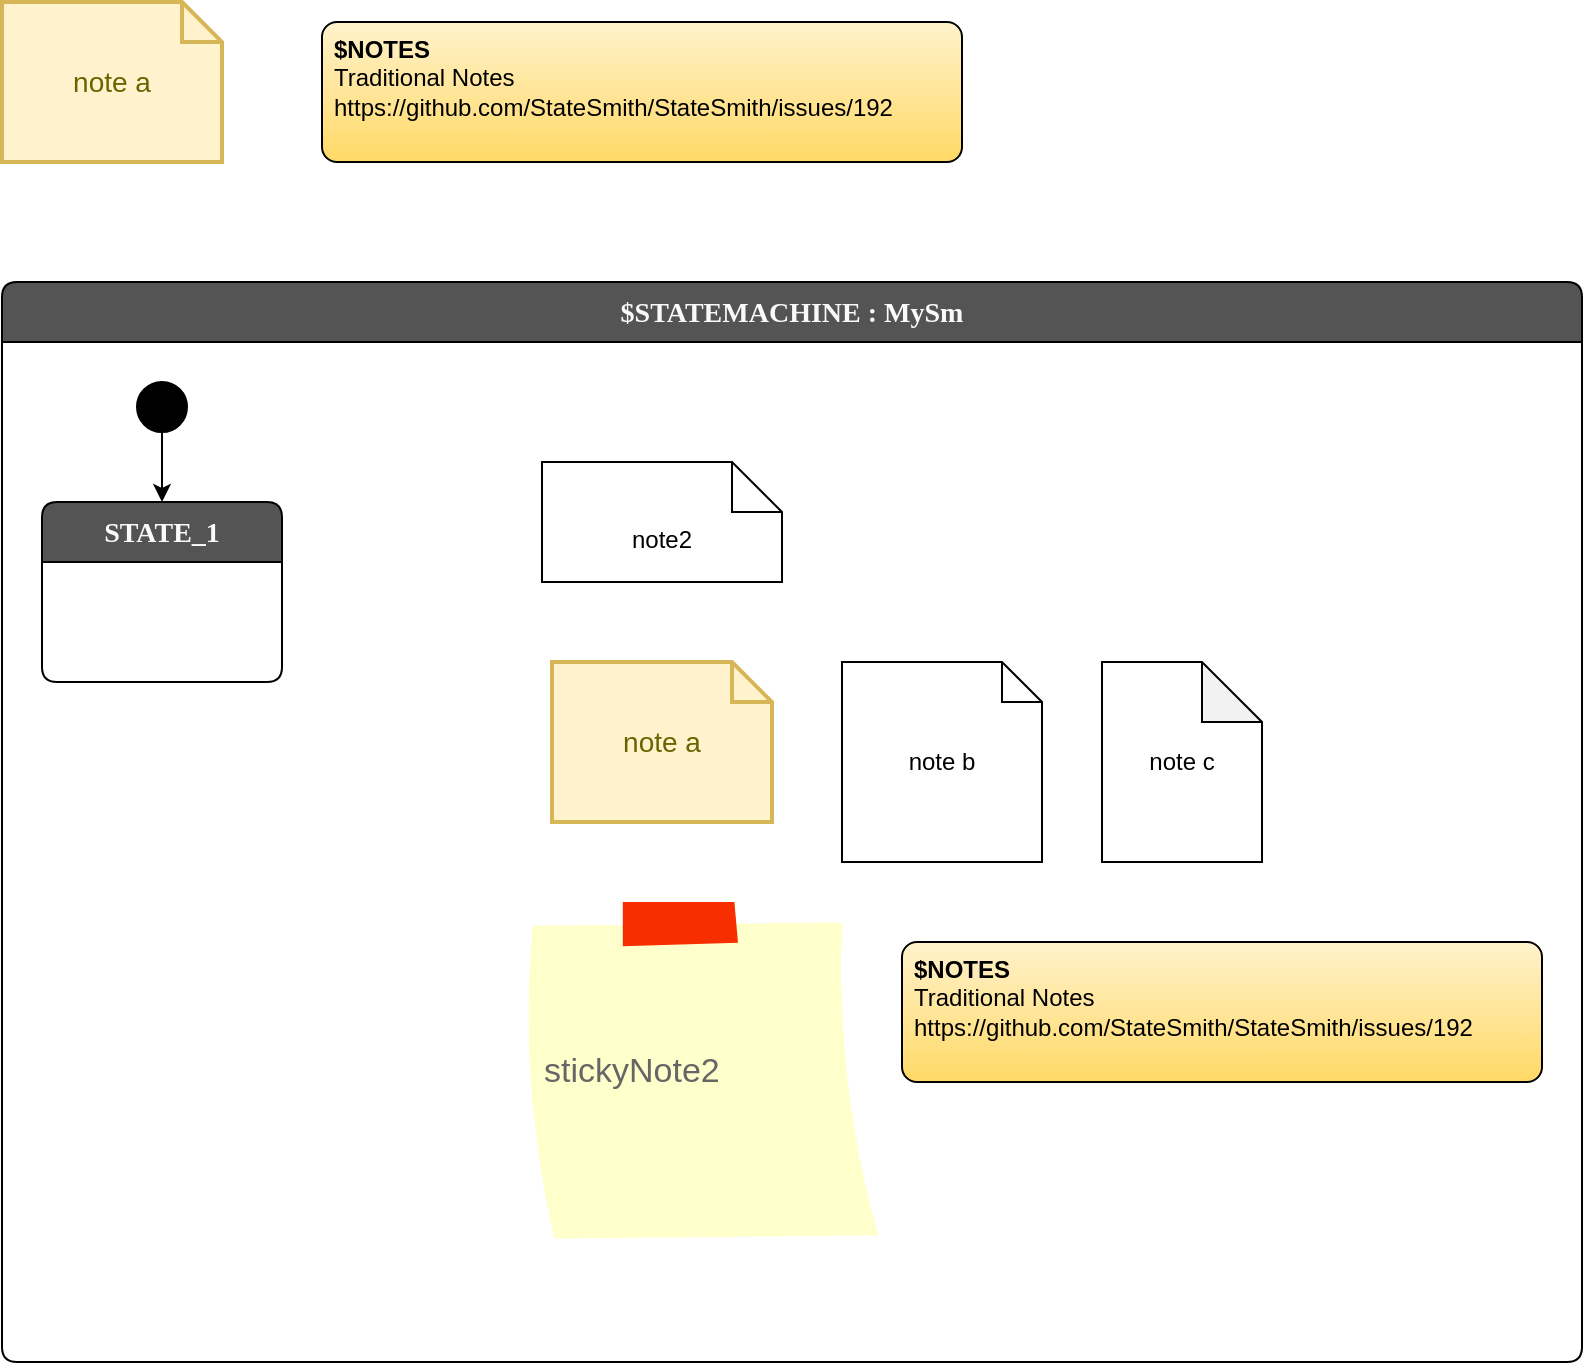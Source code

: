 <mxfile version="21.2.1" type="device">
  <diagram name="Page-1" id="51UBkito5awnTQ_jN5C1">
    <mxGraphModel dx="1434" dy="844" grid="1" gridSize="10" guides="1" tooltips="1" connect="1" arrows="1" fold="1" page="1" pageScale="1" pageWidth="850" pageHeight="1100" math="0" shadow="0">
      <root>
        <mxCell id="0" />
        <mxCell id="1" parent="0" />
        <mxCell id="3d-xzousiEgNGckSdFBJ-6" value="$STATEMACHINE : MySm" style="shape=swimlane;rotatable=0;align=center;verticalAlign=top;fontFamily=Lucida Console;startSize=30;fontSize=14;fontStyle=1;fontColor=#FAFAFA;fillColor=#545454;swimlaneFillColor=default;rounded=1;arcSize=15;absoluteArcSize=1;comic=0;" parent="1" vertex="1">
          <mxGeometry x="30" y="160" width="790" height="540" as="geometry" />
        </mxCell>
        <mxCell id="3d-xzousiEgNGckSdFBJ-7" value=" " style="fontFamily=Lucida Console;align=left;verticalAlign=top;fillColor=none;gradientColor=none;strokeColor=none;rounded=0;spacingLeft=4;resizable=0;movable=0;deletable=0;rotatable=0;autosize=1;comic=0;" parent="3d-xzousiEgNGckSdFBJ-6" vertex="1" connectable="0">
          <mxGeometry y="30" width="30" height="20" as="geometry" />
        </mxCell>
        <mxCell id="3d-xzousiEgNGckSdFBJ-8" value="$initial_state" style="shape=ellipse;aspect=fixed;fillColor=#000000;resizable=0;rotatable=0;noLabel=1;editable=0;comic=0;" parent="3d-xzousiEgNGckSdFBJ-6" vertex="1">
          <mxGeometry x="67.5" y="50" width="25" height="25" as="geometry" />
        </mxCell>
        <mxCell id="3d-xzousiEgNGckSdFBJ-9" value="STATE_1" style="shape=swimlane;rotatable=0;align=center;verticalAlign=top;fontFamily=Lucida Console;startSize=30;fontSize=14;fontStyle=1;fontColor=#FAFAFA;fillColor=#545454;swimlaneFillColor=default;rounded=1;arcSize=15;absoluteArcSize=1;comic=0;" parent="3d-xzousiEgNGckSdFBJ-6" vertex="1">
          <mxGeometry x="20" y="110" width="120" height="90" as="geometry" />
        </mxCell>
        <mxCell id="3d-xzousiEgNGckSdFBJ-10" value="" style="fontFamily=Lucida Console;align=left;verticalAlign=top;fillColor=none;gradientColor=none;strokeColor=none;rounded=0;spacingLeft=4;resizable=0;movable=0;deletable=0;rotatable=0;autosize=1;comic=0;" parent="3d-xzousiEgNGckSdFBJ-9" vertex="1" connectable="0">
          <mxGeometry y="30" width="50" height="40" as="geometry" />
        </mxCell>
        <mxCell id="3d-xzousiEgNGckSdFBJ-13" parent="3d-xzousiEgNGckSdFBJ-6" source="3d-xzousiEgNGckSdFBJ-8" target="3d-xzousiEgNGckSdFBJ-9" edge="1">
          <mxGeometry relative="1" as="geometry" />
        </mxCell>
        <mxCell id="3d-xzousiEgNGckSdFBJ-1" value="note c" style="shape=note;whiteSpace=wrap;html=1;backgroundOutline=1;darkOpacity=0.05;" parent="3d-xzousiEgNGckSdFBJ-6" vertex="1">
          <mxGeometry x="550" y="190" width="80" height="100" as="geometry" />
        </mxCell>
        <mxCell id="3d-xzousiEgNGckSdFBJ-2" value="note b" style="shape=note;size=20;whiteSpace=wrap;html=1;" parent="3d-xzousiEgNGckSdFBJ-6" vertex="1">
          <mxGeometry x="420" y="190" width="100" height="100" as="geometry" />
        </mxCell>
        <mxCell id="3d-xzousiEgNGckSdFBJ-3" value="stickyNote2" style="strokeWidth=1;shadow=0;dashed=0;align=left;html=1;shape=mxgraph.mockup.text.stickyNote2;fontColor=#666666;mainText=;fontSize=17;whiteSpace=wrap;fillColor=#ffffcc;strokeColor=#F62E00;spacingLeft=9;" parent="3d-xzousiEgNGckSdFBJ-6" vertex="1">
          <mxGeometry x="260" y="310" width="180" height="170" as="geometry" />
        </mxCell>
        <mxCell id="3d-xzousiEgNGckSdFBJ-4" value="note2" style="shape=note2;boundedLbl=1;whiteSpace=wrap;html=1;size=25;verticalAlign=top;align=center;" parent="3d-xzousiEgNGckSdFBJ-6" vertex="1">
          <mxGeometry x="270" y="90" width="120" height="60" as="geometry" />
        </mxCell>
        <mxCell id="3d-xzousiEgNGckSdFBJ-5" value="note a" style="shape=note;strokeWidth=2;fontSize=14;size=20;whiteSpace=wrap;html=1;fillColor=#fff2cc;strokeColor=#d6b656;fontColor=#666600;" parent="3d-xzousiEgNGckSdFBJ-6" vertex="1">
          <mxGeometry x="275" y="190" width="110.0" height="80" as="geometry" />
        </mxCell>
        <mxCell id="dyKfC978DSqIkyhEUavx-1" value="&lt;b&gt;$NOTES&lt;/b&gt;&lt;br&gt;Traditional Notes&lt;br&gt;https://github.com/StateSmith/StateSmith/issues/192&amp;nbsp;&amp;nbsp;" style="shape=rectangle;rounded=1;arcSize=15;absoluteArcSize=1;align=left;verticalAlign=top;whiteSpace=wrap;html=1;spacingLeft=4;strokeWidth=1;strokeColor=default;fillColor=#fff2cc;fontColor=#000000;gradientColor=#ffd966;" vertex="1" parent="3d-xzousiEgNGckSdFBJ-6">
          <mxGeometry x="450" y="330" width="320" height="70" as="geometry" />
        </mxCell>
        <mxCell id="dyKfC978DSqIkyhEUavx-2" value="note a" style="shape=note;strokeWidth=2;fontSize=14;size=20;whiteSpace=wrap;html=1;fillColor=#fff2cc;strokeColor=#d6b656;fontColor=#666600;" vertex="1" parent="1">
          <mxGeometry x="30" y="20" width="110.0" height="80" as="geometry" />
        </mxCell>
        <mxCell id="dyKfC978DSqIkyhEUavx-3" value="&lt;b&gt;$NOTES&lt;/b&gt;&lt;br&gt;Traditional Notes&lt;br&gt;https://github.com/StateSmith/StateSmith/issues/192&amp;nbsp;&amp;nbsp;" style="shape=rectangle;rounded=1;arcSize=15;absoluteArcSize=1;align=left;verticalAlign=top;whiteSpace=wrap;html=1;spacingLeft=4;strokeWidth=1;strokeColor=default;fillColor=#fff2cc;fontColor=#000000;gradientColor=#ffd966;" vertex="1" parent="1">
          <mxGeometry x="190" y="30" width="320" height="70" as="geometry" />
        </mxCell>
      </root>
    </mxGraphModel>
  </diagram>
</mxfile>
